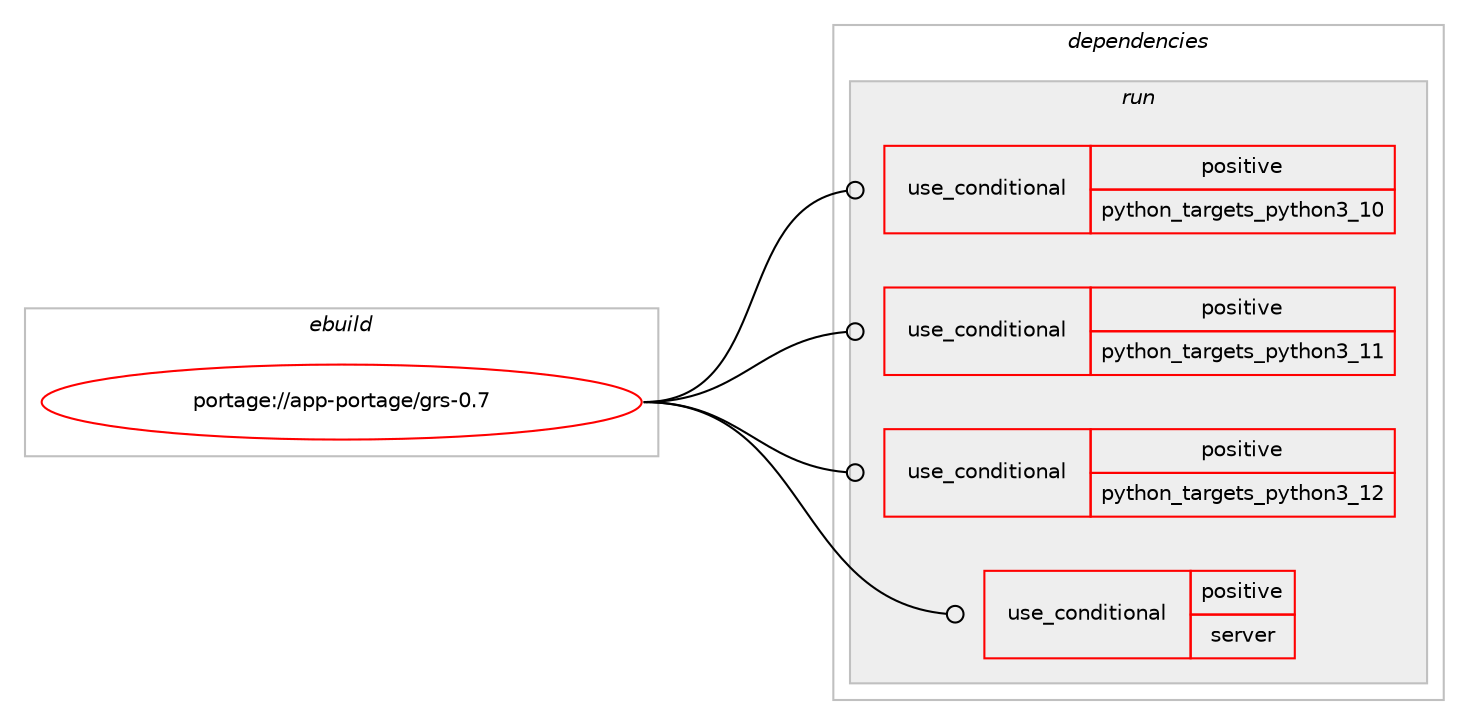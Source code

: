 digraph prolog {

# *************
# Graph options
# *************

newrank=true;
concentrate=true;
compound=true;
graph [rankdir=LR,fontname=Helvetica,fontsize=10,ranksep=1.5];#, ranksep=2.5, nodesep=0.2];
edge  [arrowhead=vee];
node  [fontname=Helvetica,fontsize=10];

# **********
# The ebuild
# **********

subgraph cluster_leftcol {
color=gray;
rank=same;
label=<<i>ebuild</i>>;
id [label="portage://app-portage/grs-0.7", color=red, width=4, href="../app-portage/grs-0.7.svg"];
}

# ****************
# The dependencies
# ****************

subgraph cluster_midcol {
color=gray;
label=<<i>dependencies</i>>;
subgraph cluster_compile {
fillcolor="#eeeeee";
style=filled;
label=<<i>compile</i>>;
}
subgraph cluster_compileandrun {
fillcolor="#eeeeee";
style=filled;
label=<<i>compile and run</i>>;
}
subgraph cluster_run {
fillcolor="#eeeeee";
style=filled;
label=<<i>run</i>>;
subgraph cond13703 {
dependency22169 [label=<<TABLE BORDER="0" CELLBORDER="1" CELLSPACING="0" CELLPADDING="4"><TR><TD ROWSPAN="3" CELLPADDING="10">use_conditional</TD></TR><TR><TD>positive</TD></TR><TR><TD>python_targets_python3_10</TD></TR></TABLE>>, shape=none, color=red];
# *** BEGIN UNKNOWN DEPENDENCY TYPE (TODO) ***
# dependency22169 -> package_dependency(portage://app-portage/grs-0.7,run,no,dev-lang,python,none,[,,],[slot(3.10)],[])
# *** END UNKNOWN DEPENDENCY TYPE (TODO) ***

}
id:e -> dependency22169:w [weight=20,style="solid",arrowhead="odot"];
subgraph cond13704 {
dependency22170 [label=<<TABLE BORDER="0" CELLBORDER="1" CELLSPACING="0" CELLPADDING="4"><TR><TD ROWSPAN="3" CELLPADDING="10">use_conditional</TD></TR><TR><TD>positive</TD></TR><TR><TD>python_targets_python3_11</TD></TR></TABLE>>, shape=none, color=red];
# *** BEGIN UNKNOWN DEPENDENCY TYPE (TODO) ***
# dependency22170 -> package_dependency(portage://app-portage/grs-0.7,run,no,dev-lang,python,none,[,,],[slot(3.11)],[])
# *** END UNKNOWN DEPENDENCY TYPE (TODO) ***

}
id:e -> dependency22170:w [weight=20,style="solid",arrowhead="odot"];
subgraph cond13705 {
dependency22171 [label=<<TABLE BORDER="0" CELLBORDER="1" CELLSPACING="0" CELLPADDING="4"><TR><TD ROWSPAN="3" CELLPADDING="10">use_conditional</TD></TR><TR><TD>positive</TD></TR><TR><TD>python_targets_python3_12</TD></TR></TABLE>>, shape=none, color=red];
# *** BEGIN UNKNOWN DEPENDENCY TYPE (TODO) ***
# dependency22171 -> package_dependency(portage://app-portage/grs-0.7,run,no,dev-lang,python,none,[,,],[slot(3.12)],[])
# *** END UNKNOWN DEPENDENCY TYPE (TODO) ***

}
id:e -> dependency22171:w [weight=20,style="solid",arrowhead="odot"];
subgraph cond13706 {
dependency22172 [label=<<TABLE BORDER="0" CELLBORDER="1" CELLSPACING="0" CELLPADDING="4"><TR><TD ROWSPAN="3" CELLPADDING="10">use_conditional</TD></TR><TR><TD>positive</TD></TR><TR><TD>server</TD></TR></TABLE>>, shape=none, color=red];
# *** BEGIN UNKNOWN DEPENDENCY TYPE (TODO) ***
# dependency22172 -> package_dependency(portage://app-portage/grs-0.7,run,no,app-arch,tar,none,[,,],[],[use(enable(xattr),none)])
# *** END UNKNOWN DEPENDENCY TYPE (TODO) ***

# *** BEGIN UNKNOWN DEPENDENCY TYPE (TODO) ***
# dependency22172 -> package_dependency(portage://app-portage/grs-0.7,run,no,app-cdr,cdrtools,none,[,,],[],[])
# *** END UNKNOWN DEPENDENCY TYPE (TODO) ***

# *** BEGIN UNKNOWN DEPENDENCY TYPE (TODO) ***
# dependency22172 -> package_dependency(portage://app-portage/grs-0.7,run,no,app-crypt,md5deep,none,[,,],[],[])
# *** END UNKNOWN DEPENDENCY TYPE (TODO) ***

# *** BEGIN UNKNOWN DEPENDENCY TYPE (TODO) ***
# dependency22172 -> package_dependency(portage://app-portage/grs-0.7,run,no,dev-libs,libcgroup,none,[,,],[],[])
# *** END UNKNOWN DEPENDENCY TYPE (TODO) ***

# *** BEGIN UNKNOWN DEPENDENCY TYPE (TODO) ***
# dependency22172 -> package_dependency(portage://app-portage/grs-0.7,run,no,dev-vcs,git,none,[,,],[],[])
# *** END UNKNOWN DEPENDENCY TYPE (TODO) ***

# *** BEGIN UNKNOWN DEPENDENCY TYPE (TODO) ***
# dependency22172 -> package_dependency(portage://app-portage/grs-0.7,run,no,net-misc,rsync,none,[,,],[],[])
# *** END UNKNOWN DEPENDENCY TYPE (TODO) ***

# *** BEGIN UNKNOWN DEPENDENCY TYPE (TODO) ***
# dependency22172 -> package_dependency(portage://app-portage/grs-0.7,run,no,sys-fs,squashfs-tools,none,[,,],[],[])
# *** END UNKNOWN DEPENDENCY TYPE (TODO) ***

# *** BEGIN UNKNOWN DEPENDENCY TYPE (TODO) ***
# dependency22172 -> package_dependency(portage://app-portage/grs-0.7,run,no,sys-kernel,genkernel,none,[,,],[],[])
# *** END UNKNOWN DEPENDENCY TYPE (TODO) ***

}
id:e -> dependency22172:w [weight=20,style="solid",arrowhead="odot"];
# *** BEGIN UNKNOWN DEPENDENCY TYPE (TODO) ***
# id -> package_dependency(portage://app-portage/grs-0.7,run,no,sys-apps,portage,none,[,,],[],[use(optenable(python_targets_python3_10),negative),use(optenable(python_targets_python3_11),negative),use(optenable(python_targets_python3_12),negative)])
# *** END UNKNOWN DEPENDENCY TYPE (TODO) ***

}
}

# **************
# The candidates
# **************

subgraph cluster_choices {
rank=same;
color=gray;
label=<<i>candidates</i>>;

}

}
